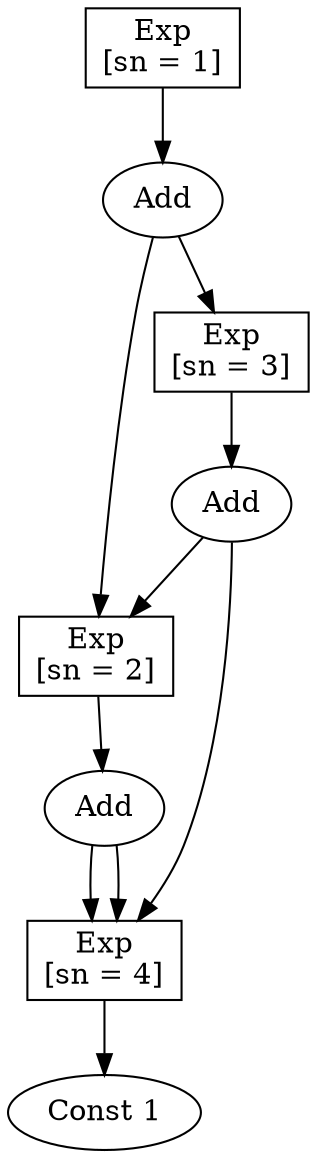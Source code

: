 digraph G { 
size = "7.5,10.5"
node_15_00 [shape=box, label="Exp\n[sn = 1]"];
node_16_00 [shape=box, label="Exp\n[sn = 2]"];
node_17_00 [shape=box, label="Exp\n[sn = 3]"];
node_18_00 [shape=box, label="Exp\n[sn = 4]"];
node_15_01 [shape=ellipse, label="Add"];
node_16_01 [shape=ellipse, label="Add"];
node_17_01 [shape=ellipse, label="Add"];
node_18_01 [shape=ellipse, label="Const 1"];
node_15_00 -> node_15_01 ;
node_16_00 -> node_16_01 ;
node_17_00 -> node_17_01 ;
node_18_00 -> node_18_01 ;
node_15_01 -> node_17_00 ;
node_15_01 -> node_16_00 ;
node_16_01 -> node_18_00 ;
node_16_01 -> node_18_00 ;
node_17_01 -> node_16_00 ;
node_17_01 -> node_18_00 ;
}
